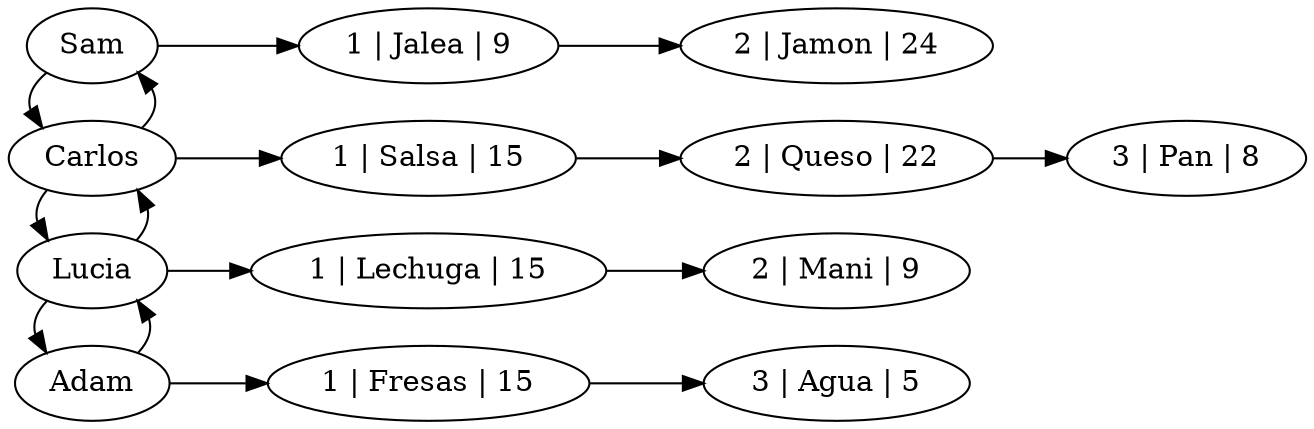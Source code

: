 digraph G{
 rankdir=LR;
Nodo0[label="Adam"];
AdamNodo0[label="1 | Fresas | 15"];
AdamNodo1[label="3 | Agua | 5"];
AdamNodo0 -> AdamNodo1;
Nodo0-> AdamNodo0;
Nodo1[label="Lucia"];
LuciaNodo0[label="1 | Lechuga | 15"];
LuciaNodo1[label="2 | Mani | 9"];
LuciaNodo0 -> LuciaNodo1;
Nodo1-> LuciaNodo0;
Nodo0 -> Nodo1;
Nodo1 -> Nodo0;
Nodo2[label="Carlos"];
CarlosNodo0[label="1 | Salsa | 15"];
CarlosNodo1[label="2 | Queso | 22"];
CarlosNodo0 -> CarlosNodo1;
CarlosNodo2[label="3 | Pan | 8"];
CarlosNodo1 -> CarlosNodo2;
Nodo2-> CarlosNodo0;
Nodo1 -> Nodo2;
Nodo2 -> Nodo1;
Nodo3[label="Sam"];
SamNodo0[label="1 | Jalea | 9"];
SamNodo1[label="2 | Jamon | 24"];
SamNodo0 -> SamNodo1;
Nodo3-> SamNodo0;
Nodo2 -> Nodo3;
Nodo3 -> Nodo2;
rank = same {Nodo0 Nodo1 Nodo2 Nodo3 }

}